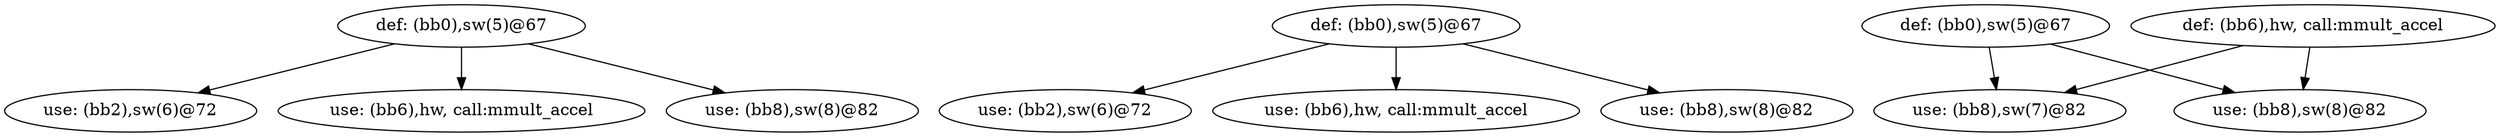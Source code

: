 digraph defuse_graph {
v0 [label = "def: (bb0),sw(5)@67"];
v1 [label = "def: (bb0),sw(5)@67"];
v2 [label = "def: (bb0),sw(5)@67"];
v3 [label = "use: (bb2),sw(6)@72"];
v4 [label = "use: (bb2),sw(6)@72"];
v5 [label = "use: (bb6),hw, call:mmult_accel"];
v6 [label = "use: (bb6),hw, call:mmult_accel"];
v7 [label = "def: (bb6),hw, call:mmult_accel"];
v8 [label = "use: (bb8),sw(7)@82"];
v9 [label = "use: (bb8),sw(8)@82"];
v10 [label = "use: (bb8),sw(8)@82"];
v11 [label = "use: (bb8),sw(8)@82"];
v1 -> v4;
v0 -> v3;
v1 -> v6;
v0 -> v5;
v2 -> v11;
v7 -> v11;
v1 -> v10;
v0 -> v9;
v2 -> v8;
v7 -> v8;
}
